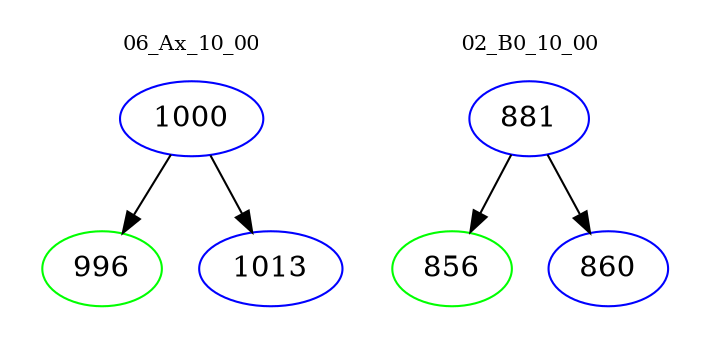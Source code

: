 digraph{
subgraph cluster_0 {
color = white
label = "06_Ax_10_00";
fontsize=10;
T0_1000 [label="1000", color="blue"]
T0_1000 -> T0_996 [color="black"]
T0_996 [label="996", color="green"]
T0_1000 -> T0_1013 [color="black"]
T0_1013 [label="1013", color="blue"]
}
subgraph cluster_1 {
color = white
label = "02_B0_10_00";
fontsize=10;
T1_881 [label="881", color="blue"]
T1_881 -> T1_856 [color="black"]
T1_856 [label="856", color="green"]
T1_881 -> T1_860 [color="black"]
T1_860 [label="860", color="blue"]
}
}
